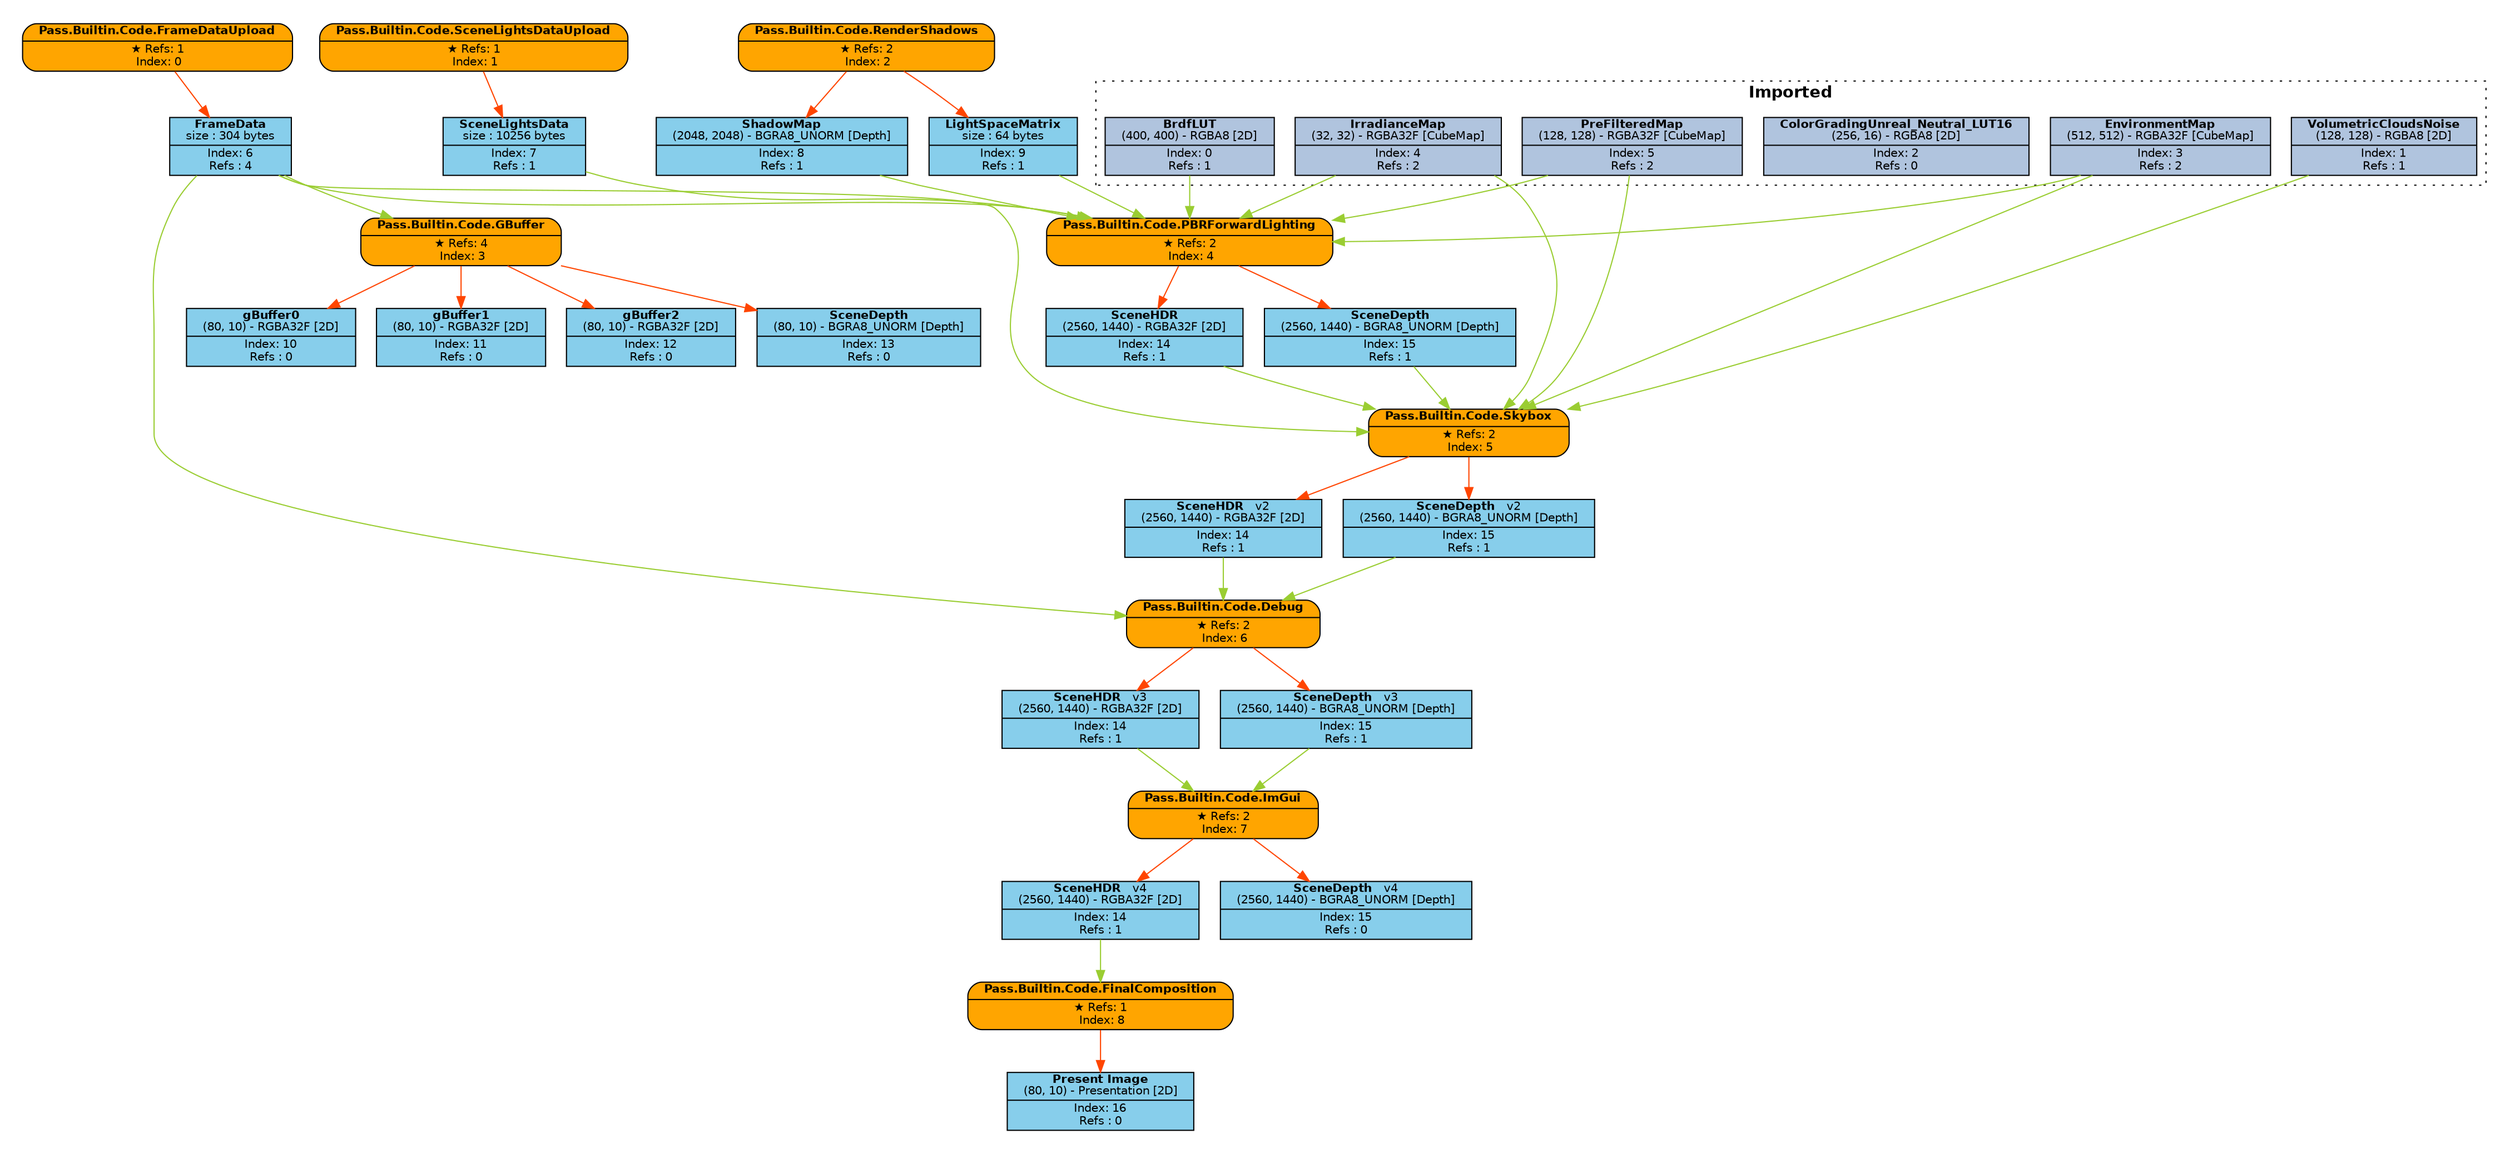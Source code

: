 digraph FrameGraph {
graph [style=invis, rankdir="TB" ordering=out, splines=spline]
node [shape=record, fontname="helvetica", fontsize=10, margin="0.2,0.03"]

P0 [label=<{ {<B>Pass.Builtin.Code.FrameDataUpload</B>} | {&#x2605; Refs: 1<BR/> Index: 0} }> style="rounded,filled", fillcolor=orange]
P1 [label=<{ {<B>Pass.Builtin.Code.SceneLightsDataUpload</B>} | {&#x2605; Refs: 1<BR/> Index: 1} }> style="rounded,filled", fillcolor=orange]
P2 [label=<{ {<B>Pass.Builtin.Code.RenderShadows</B>} | {&#x2605; Refs: 2<BR/> Index: 2} }> style="rounded,filled", fillcolor=orange]
P3 [label=<{ {<B>Pass.Builtin.Code.GBuffer</B>} | {&#x2605; Refs: 4<BR/> Index: 3} }> style="rounded,filled", fillcolor=orange]
P4 [label=<{ {<B>Pass.Builtin.Code.PBRForwardLighting</B>} | {&#x2605; Refs: 2<BR/> Index: 4} }> style="rounded,filled", fillcolor=orange]
P5 [label=<{ {<B>Pass.Builtin.Code.Skybox</B>} | {&#x2605; Refs: 2<BR/> Index: 5} }> style="rounded,filled", fillcolor=orange]
P6 [label=<{ {<B>Pass.Builtin.Code.Debug</B>} | {&#x2605; Refs: 2<BR/> Index: 6} }> style="rounded,filled", fillcolor=orange]
P7 [label=<{ {<B>Pass.Builtin.Code.ImGui</B>} | {&#x2605; Refs: 2<BR/> Index: 7} }> style="rounded,filled", fillcolor=orange]
P8 [label=<{ {<B>Pass.Builtin.Code.FinalComposition</B>} | {&#x2605; Refs: 1<BR/> Index: 8} }> style="rounded,filled", fillcolor=orange]

R0_1 [label=<{ {<B>BrdfLUT</B><BR/>(400, 400) - RGBA8 [2D]} | {Index: 0<BR/>Refs : 1} }> style=filled, fillcolor=lightsteelblue]
R1_1 [label=<{ {<B>VolumetricCloudsNoise</B><BR/>(128, 128) - RGBA8 [2D]} | {Index: 1<BR/>Refs : 1} }> style=filled, fillcolor=lightsteelblue]
R2_1 [label=<{ {<B>ColorGradingUnreal_Neutral_LUT16</B><BR/>(256, 16) - RGBA8 [2D]} | {Index: 2<BR/>Refs : 0} }> style=filled, fillcolor=lightsteelblue]
R3_1 [label=<{ {<B>EnvironmentMap</B><BR/>(512, 512) - RGBA32F [CubeMap]} | {Index: 3<BR/>Refs : 2} }> style=filled, fillcolor=lightsteelblue]
R4_1 [label=<{ {<B>IrradianceMap</B><BR/>(32, 32) - RGBA32F [CubeMap]} | {Index: 4<BR/>Refs : 2} }> style=filled, fillcolor=lightsteelblue]
R5_1 [label=<{ {<B>PreFilteredMap</B><BR/>(128, 128) - RGBA32F [CubeMap]} | {Index: 5<BR/>Refs : 2} }> style=filled, fillcolor=lightsteelblue]
R6_1 [label=<{ {<B>FrameData</B><BR/>size : 304 bytes} | {Index: 6<BR/>Refs : 4} }> style=filled, fillcolor=skyblue]
R7_1 [label=<{ {<B>SceneLightsData</B><BR/>size : 10256 bytes} | {Index: 7<BR/>Refs : 1} }> style=filled, fillcolor=skyblue]
R8_1 [label=<{ {<B>ShadowMap</B><BR/>(2048, 2048) - BGRA8_UNORM [Depth]} | {Index: 8<BR/>Refs : 1} }> style=filled, fillcolor=skyblue]
R9_1 [label=<{ {<B>LightSpaceMatrix</B><BR/>size : 64 bytes} | {Index: 9<BR/>Refs : 1} }> style=filled, fillcolor=skyblue]
R10_1 [label=<{ {<B>gBuffer0</B><BR/>(80, 10) - RGBA32F [2D]} | {Index: 10<BR/>Refs : 0} }> style=filled, fillcolor=skyblue]
R11_1 [label=<{ {<B>gBuffer1</B><BR/>(80, 10) - RGBA32F [2D]} | {Index: 11<BR/>Refs : 0} }> style=filled, fillcolor=skyblue]
R12_1 [label=<{ {<B>gBuffer2</B><BR/>(80, 10) - RGBA32F [2D]} | {Index: 12<BR/>Refs : 0} }> style=filled, fillcolor=skyblue]
R13_1 [label=<{ {<B>SceneDepth</B><BR/>(80, 10) - BGRA8_UNORM [Depth]} | {Index: 13<BR/>Refs : 0} }> style=filled, fillcolor=skyblue]
R14_1 [label=<{ {<B>SceneHDR</B><BR/>(2560, 1440) - RGBA32F [2D]} | {Index: 14<BR/>Refs : 1} }> style=filled, fillcolor=skyblue]
R15_1 [label=<{ {<B>SceneDepth</B><BR/>(2560, 1440) - BGRA8_UNORM [Depth]} | {Index: 15<BR/>Refs : 1} }> style=filled, fillcolor=skyblue]
R14_2 [label=<{ {<B>SceneHDR</B>   <FONT>v2</FONT><BR/>(2560, 1440) - RGBA32F [2D]} | {Index: 14<BR/>Refs : 1} }> style=filled, fillcolor=skyblue]
R15_2 [label=<{ {<B>SceneDepth</B>   <FONT>v2</FONT><BR/>(2560, 1440) - BGRA8_UNORM [Depth]} | {Index: 15<BR/>Refs : 1} }> style=filled, fillcolor=skyblue]
R14_3 [label=<{ {<B>SceneHDR</B>   <FONT>v3</FONT><BR/>(2560, 1440) - RGBA32F [2D]} | {Index: 14<BR/>Refs : 1} }> style=filled, fillcolor=skyblue]
R15_3 [label=<{ {<B>SceneDepth</B>   <FONT>v3</FONT><BR/>(2560, 1440) - BGRA8_UNORM [Depth]} | {Index: 15<BR/>Refs : 1} }> style=filled, fillcolor=skyblue]
R14_4 [label=<{ {<B>SceneHDR</B>   <FONT>v4</FONT><BR/>(2560, 1440) - RGBA32F [2D]} | {Index: 14<BR/>Refs : 1} }> style=filled, fillcolor=skyblue]
R15_4 [label=<{ {<B>SceneDepth</B>   <FONT>v4</FONT><BR/>(2560, 1440) - BGRA8_UNORM [Depth]} | {Index: 15<BR/>Refs : 0} }> style=filled, fillcolor=skyblue]
R16_1 [label=<{ {<B>Present Image</B><BR/>(80, 10) - Presentation [2D]} | {Index: 16<BR/>Refs : 0} }> style=filled, fillcolor=skyblue]

P0 -> { R6_1 } [color=orangered]
P1 -> { R7_1 } [color=orangered]
P2 -> { R8_1 R9_1 } [color=orangered]
P3 -> { R10_1 R11_1 R12_1 R13_1 } [color=orangered]
P4 -> { R14_1 R15_1 } [color=orangered]
P5 -> { R14_2 R15_2 } [color=orangered]
P6 -> { R14_3 R15_3 } [color=orangered]
P7 -> { R14_4 R15_4 } [color=orangered]
P8 -> { R16_1 } [color=orangered]

R0_1 -> { P4 } [color=olivedrab3]
R1_1 -> { P5 } [color=olivedrab3]
R2_1 -> { } [color=olivedrab3]
R3_1 -> { P4 P5 } [color=olivedrab3]
R4_1 -> { P4 P5 } [color=olivedrab3]
R5_1 -> { P4 P5 } [color=olivedrab3]
R6_1 -> { P3 P4 P5 P6 } [color=olivedrab3]
R7_1 -> { P4 } [color=olivedrab3]
R8_1 -> { P4 } [color=olivedrab3]
R9_1 -> { P4 } [color=olivedrab3]
R10_1 -> { } [color=olivedrab3]
R11_1 -> { } [color=olivedrab3]
R12_1 -> { } [color=olivedrab3]
R13_1 -> { } [color=olivedrab3]
R14_1 -> { P5 } [color=olivedrab3]
R15_1 -> { P5 } [color=olivedrab3]
R14_2 -> { P6 } [color=olivedrab3]
R15_2 -> { P6 } [color=olivedrab3]
R14_3 -> { P7 } [color=olivedrab3]
R15_3 -> { P7 } [color=olivedrab3]
R14_4 -> { P8 } [color=olivedrab3]
R15_4 -> { } [color=olivedrab3]
R16_1 -> { } [color=olivedrab3]

subgraph cluster_0 {
P0 R6_1 
}
subgraph cluster_1 {
P1 R7_1 
}
subgraph cluster_2 {
P2 R8_1 R9_1 
}
subgraph cluster_3 {
P3 R10_1 R11_1 R12_1 R13_1 
}
subgraph cluster_4 {
P4 R14_1 R15_1 
}
subgraph cluster_5 {
P5 
}
subgraph cluster_6 {
P6 
}
subgraph cluster_7 {
P7 
}
subgraph cluster_8 {
P8 R16_1 
}

subgraph cluster_imported_resources {
graph [style=dotted, fontname="helvetica", label=< <B>Imported</B> >]
R0_1 R1_1 R2_1 R3_1 R4_1 R5_1 
}

}